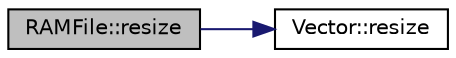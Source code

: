 digraph "RAMFile::resize"
{
  edge [fontname="Helvetica",fontsize="10",labelfontname="Helvetica",labelfontsize="10"];
  node [fontname="Helvetica",fontsize="10",shape=record];
  rankdir="LR";
  Node15 [label="RAMFile::resize",height=0.2,width=0.4,color="black", fillcolor="grey75", style="filled", fontcolor="black"];
  Node15 -> Node16 [color="midnightblue",fontsize="10",style="solid",fontname="Helvetica"];
  Node16 [label="Vector::resize",height=0.2,width=0.4,color="black", fillcolor="white", style="filled",URL="$d5/db2/class_vector.html#a13badcacec751f1e00b0300aa8658c35"];
}
